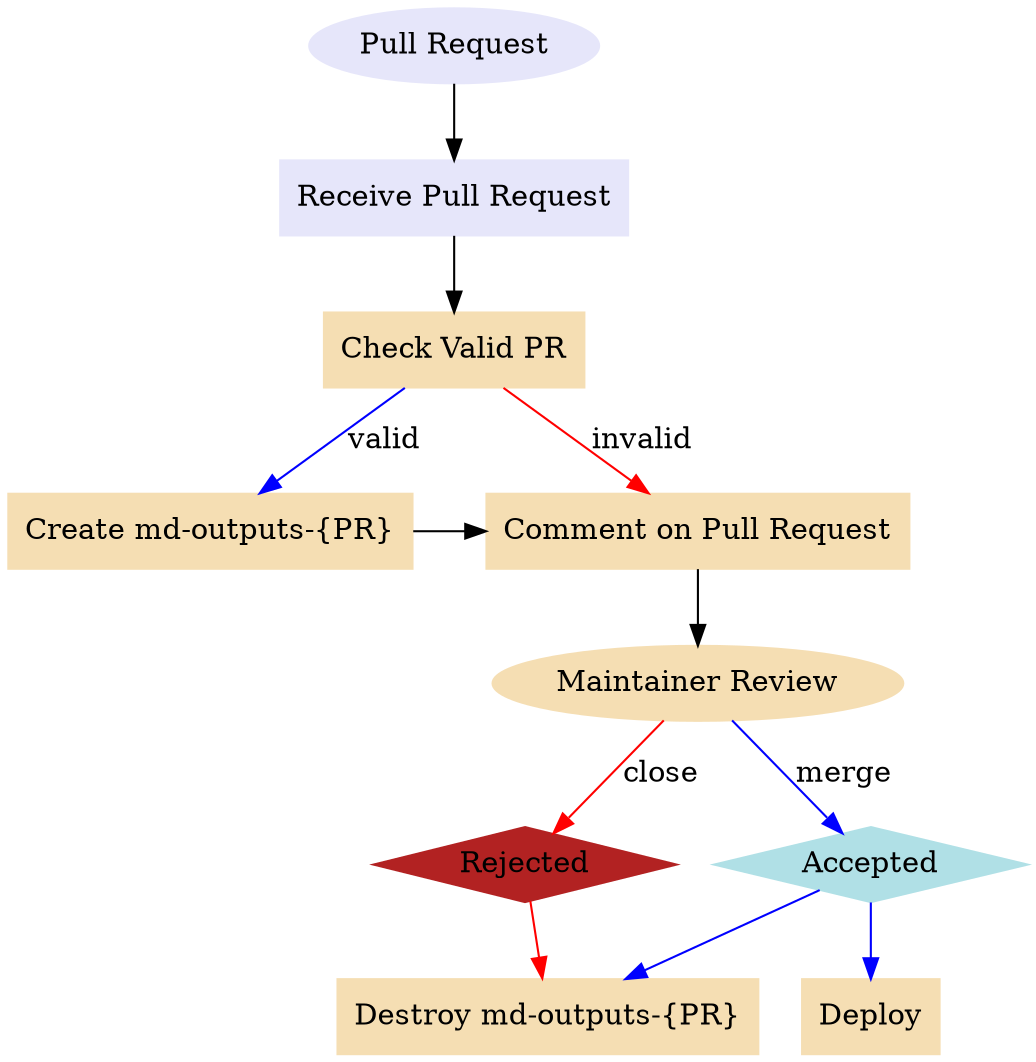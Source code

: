 digraph "Pull Request Workflow" {
    node [style="filled" color="lavender", shape="rectangle"]
    pr [label="Pull Request", shape="ellipse"]
    receive [label="Receive Pull Request"]
    node [color="wheat"]
    validate [label="Check Valid PR"]
    branch [label="Create md-outputs-{PR}"]
    comment [label="Comment on Pull Request"]
    deploy [label="Deploy"]
    destroy [label="Destroy md-outputs-{PR}"]
    review [label="Maintainer Review", shape="ellipse"]
    reject [label="Rejected", shape="diamond", color="firebrick"]
    accept [label="Accepted", shape="diamond", color="powderblue"]
    
    {rank=same; branch, comment}
    {rank=same; accept, reject}
    
    pr -> receive
    receive -> validate
    validate -> branch [color="blue", label="valid"]
    validate -> comment [color="red", label="invalid"]
    branch -> comment
    comment -> review
    review -> reject [label="close", color="red"]
    review -> accept [label="merge", color="blue"]
    accept -> deploy [color="blue"]
    accept -> destroy [color="blue"]
    reject -> destroy [color="red"]
}
